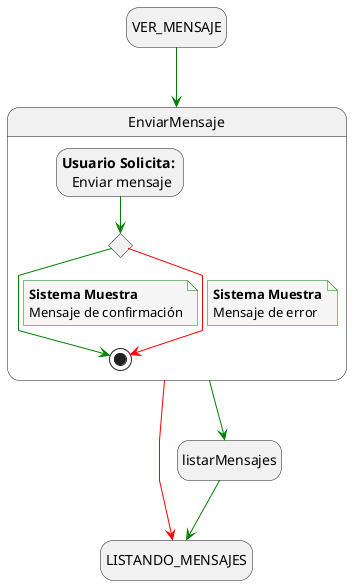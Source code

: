 @startuml enviar_mensaje

skinparam {
  NoteBackgroundColor #whiteSmoke
  ArrowColor #green
  NoteBorderColor #green
  linetype polyline
}

hide empty description

state startState as "VER_MENSAJE"
state endState as "LISTANDO_MENSAJES"

startState --> EnviarMensaje

EnviarMensaje--> listarMensajes
listarMensajes--> endState
EnviarMensaje -[#red]-> endState

state EnviarMensaje{
    state revisionFiltrosEnviados <<choice>>
    state usuarioSolicita as "<b>Usuario Solicita:</b> \n Enviar mensaje"

    usuarioSolicita --> revisionFiltrosEnviados 

    revisionFiltrosEnviados --> [*]
    note on link
        <b>Sistema Muestra</b>
        Mensaje de confirmación
    end note

    revisionFiltrosEnviados -[#red]-> [*]
    note on link
        <b>Sistema Muestra</b>
        Mensaje de error
    end note
}

@enduml